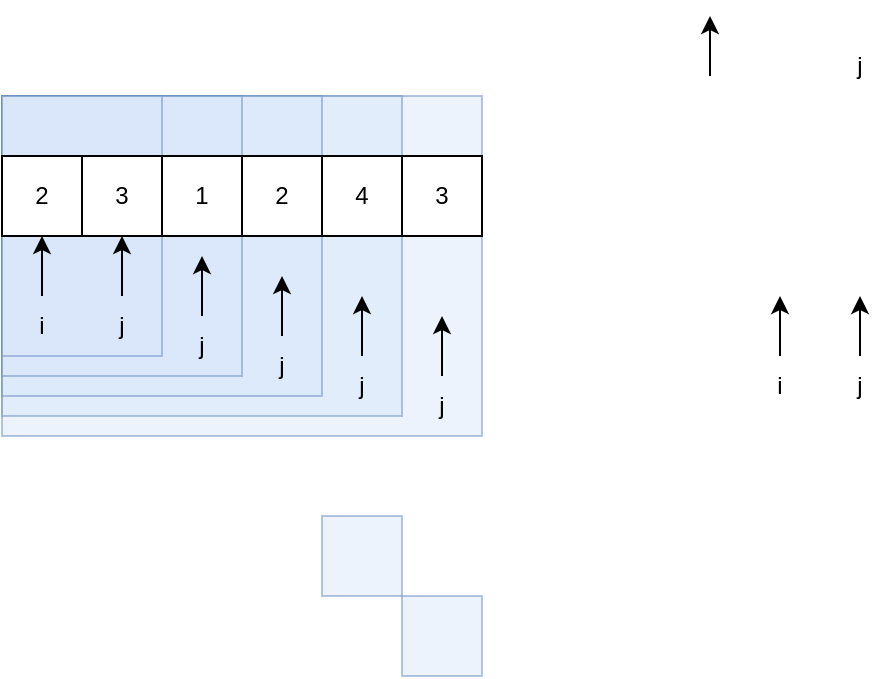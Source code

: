 <mxfile version="24.3.1" type="github">
  <diagram name="第 1 页" id="bsgujQVWhJ1CBmvAX9UT">
    <mxGraphModel dx="691" dy="273" grid="1" gridSize="10" guides="1" tooltips="1" connect="1" arrows="1" fold="1" page="1" pageScale="1" pageWidth="827" pageHeight="1169" math="0" shadow="0">
      <root>
        <mxCell id="0" />
        <mxCell id="1" parent="0" />
        <mxCell id="AX1ELchu_M3omdYsO0jj-23" value="" style="rounded=0;whiteSpace=wrap;html=1;opacity=50;fillColor=#dae8fc;strokeColor=#6c8ebf;" vertex="1" parent="1">
          <mxGeometry x="40" y="170" width="240" height="170" as="geometry" />
        </mxCell>
        <mxCell id="AX1ELchu_M3omdYsO0jj-21" value="" style="rounded=0;whiteSpace=wrap;html=1;opacity=50;fillColor=#dae8fc;strokeColor=#6c8ebf;" vertex="1" parent="1">
          <mxGeometry x="40" y="170" width="200" height="160" as="geometry" />
        </mxCell>
        <mxCell id="AX1ELchu_M3omdYsO0jj-19" value="" style="rounded=0;whiteSpace=wrap;html=1;opacity=50;fillColor=#dae8fc;strokeColor=#6c8ebf;" vertex="1" parent="1">
          <mxGeometry x="40" y="170" width="160" height="150" as="geometry" />
        </mxCell>
        <mxCell id="AX1ELchu_M3omdYsO0jj-18" value="" style="rounded=0;whiteSpace=wrap;html=1;opacity=50;fillColor=#dae8fc;strokeColor=#6c8ebf;" vertex="1" parent="1">
          <mxGeometry x="40" y="170" width="120" height="140" as="geometry" />
        </mxCell>
        <mxCell id="AX1ELchu_M3omdYsO0jj-13" value="" style="rounded=0;whiteSpace=wrap;html=1;opacity=50;fillColor=#dae8fc;strokeColor=#6c8ebf;" vertex="1" parent="1">
          <mxGeometry x="40" y="170" width="80" height="130" as="geometry" />
        </mxCell>
        <mxCell id="AX1ELchu_M3omdYsO0jj-1" value="2" style="rounded=0;whiteSpace=wrap;html=1;" vertex="1" parent="1">
          <mxGeometry x="40" y="200" width="40" height="40" as="geometry" />
        </mxCell>
        <mxCell id="AX1ELchu_M3omdYsO0jj-2" value="3" style="rounded=0;whiteSpace=wrap;html=1;" vertex="1" parent="1">
          <mxGeometry x="80" y="200" width="40" height="40" as="geometry" />
        </mxCell>
        <mxCell id="AX1ELchu_M3omdYsO0jj-3" value="1" style="rounded=0;whiteSpace=wrap;html=1;" vertex="1" parent="1">
          <mxGeometry x="120" y="200" width="40" height="40" as="geometry" />
        </mxCell>
        <mxCell id="AX1ELchu_M3omdYsO0jj-4" value="2" style="rounded=0;whiteSpace=wrap;html=1;" vertex="1" parent="1">
          <mxGeometry x="160" y="200" width="40" height="40" as="geometry" />
        </mxCell>
        <mxCell id="AX1ELchu_M3omdYsO0jj-5" value="4" style="rounded=0;whiteSpace=wrap;html=1;" vertex="1" parent="1">
          <mxGeometry x="200" y="200" width="40" height="40" as="geometry" />
        </mxCell>
        <mxCell id="AX1ELchu_M3omdYsO0jj-6" value="3" style="rounded=0;whiteSpace=wrap;html=1;" vertex="1" parent="1">
          <mxGeometry x="240" y="200" width="40" height="40" as="geometry" />
        </mxCell>
        <mxCell id="AX1ELchu_M3omdYsO0jj-9" value="" style="endArrow=classic;html=1;rounded=0;entryX=0.5;entryY=1;entryDx=0;entryDy=0;" edge="1" parent="1" target="AX1ELchu_M3omdYsO0jj-1">
          <mxGeometry width="50" height="50" relative="1" as="geometry">
            <mxPoint x="60" y="270" as="sourcePoint" />
            <mxPoint x="240" y="330" as="targetPoint" />
          </mxGeometry>
        </mxCell>
        <mxCell id="AX1ELchu_M3omdYsO0jj-10" value="i" style="text;html=1;align=center;verticalAlign=middle;whiteSpace=wrap;rounded=0;" vertex="1" parent="1">
          <mxGeometry x="45" y="270" width="30" height="30" as="geometry" />
        </mxCell>
        <mxCell id="AX1ELchu_M3omdYsO0jj-11" value="" style="endArrow=classic;html=1;rounded=0;entryX=0.5;entryY=1;entryDx=0;entryDy=0;" edge="1" parent="1">
          <mxGeometry width="50" height="50" relative="1" as="geometry">
            <mxPoint x="394" y="160" as="sourcePoint" />
            <mxPoint x="394" y="130" as="targetPoint" />
          </mxGeometry>
        </mxCell>
        <mxCell id="AX1ELchu_M3omdYsO0jj-12" value="j" style="text;html=1;align=center;verticalAlign=middle;whiteSpace=wrap;rounded=0;" vertex="1" parent="1">
          <mxGeometry x="454" y="140" width="30" height="30" as="geometry" />
        </mxCell>
        <mxCell id="AX1ELchu_M3omdYsO0jj-14" value="" style="endArrow=classic;html=1;rounded=0;entryX=0.5;entryY=1;entryDx=0;entryDy=0;" edge="1" parent="1">
          <mxGeometry width="50" height="50" relative="1" as="geometry">
            <mxPoint x="429" y="300" as="sourcePoint" />
            <mxPoint x="429" y="270" as="targetPoint" />
          </mxGeometry>
        </mxCell>
        <mxCell id="AX1ELchu_M3omdYsO0jj-15" value="i" style="text;html=1;align=center;verticalAlign=middle;whiteSpace=wrap;rounded=0;" vertex="1" parent="1">
          <mxGeometry x="414" y="300" width="30" height="30" as="geometry" />
        </mxCell>
        <mxCell id="AX1ELchu_M3omdYsO0jj-16" value="" style="endArrow=classic;html=1;rounded=0;entryX=0.5;entryY=1;entryDx=0;entryDy=0;" edge="1" parent="1">
          <mxGeometry width="50" height="50" relative="1" as="geometry">
            <mxPoint x="469" y="300" as="sourcePoint" />
            <mxPoint x="469" y="270" as="targetPoint" />
          </mxGeometry>
        </mxCell>
        <mxCell id="AX1ELchu_M3omdYsO0jj-17" value="j" style="text;html=1;align=center;verticalAlign=middle;whiteSpace=wrap;rounded=0;" vertex="1" parent="1">
          <mxGeometry x="454" y="300" width="30" height="30" as="geometry" />
        </mxCell>
        <mxCell id="AX1ELchu_M3omdYsO0jj-20" value="" style="rounded=0;whiteSpace=wrap;html=1;opacity=50;fillColor=#dae8fc;strokeColor=#6c8ebf;" vertex="1" parent="1">
          <mxGeometry x="200" y="380" width="40" height="40" as="geometry" />
        </mxCell>
        <mxCell id="AX1ELchu_M3omdYsO0jj-22" value="" style="rounded=0;whiteSpace=wrap;html=1;opacity=50;fillColor=#dae8fc;strokeColor=#6c8ebf;" vertex="1" parent="1">
          <mxGeometry x="240" y="420" width="40" height="40" as="geometry" />
        </mxCell>
        <mxCell id="AX1ELchu_M3omdYsO0jj-43" value="" style="endArrow=classic;html=1;rounded=0;entryX=0.5;entryY=1;entryDx=0;entryDy=0;" edge="1" parent="1">
          <mxGeometry width="50" height="50" relative="1" as="geometry">
            <mxPoint x="100" y="270" as="sourcePoint" />
            <mxPoint x="100" y="240" as="targetPoint" />
          </mxGeometry>
        </mxCell>
        <mxCell id="AX1ELchu_M3omdYsO0jj-44" value="j" style="text;html=1;align=center;verticalAlign=middle;whiteSpace=wrap;rounded=0;" vertex="1" parent="1">
          <mxGeometry x="85" y="270" width="30" height="30" as="geometry" />
        </mxCell>
        <mxCell id="AX1ELchu_M3omdYsO0jj-45" value="" style="endArrow=classic;html=1;rounded=0;entryX=0.5;entryY=1;entryDx=0;entryDy=0;" edge="1" parent="1">
          <mxGeometry width="50" height="50" relative="1" as="geometry">
            <mxPoint x="140" y="280" as="sourcePoint" />
            <mxPoint x="140" y="250" as="targetPoint" />
          </mxGeometry>
        </mxCell>
        <mxCell id="AX1ELchu_M3omdYsO0jj-46" value="j" style="text;html=1;align=center;verticalAlign=middle;whiteSpace=wrap;rounded=0;" vertex="1" parent="1">
          <mxGeometry x="125" y="280" width="30" height="30" as="geometry" />
        </mxCell>
        <mxCell id="AX1ELchu_M3omdYsO0jj-47" value="" style="endArrow=classic;html=1;rounded=0;entryX=0.5;entryY=1;entryDx=0;entryDy=0;" edge="1" parent="1">
          <mxGeometry width="50" height="50" relative="1" as="geometry">
            <mxPoint x="180" y="290" as="sourcePoint" />
            <mxPoint x="180" y="260" as="targetPoint" />
          </mxGeometry>
        </mxCell>
        <mxCell id="AX1ELchu_M3omdYsO0jj-48" value="j" style="text;html=1;align=center;verticalAlign=middle;whiteSpace=wrap;rounded=0;" vertex="1" parent="1">
          <mxGeometry x="165" y="290" width="30" height="30" as="geometry" />
        </mxCell>
        <mxCell id="AX1ELchu_M3omdYsO0jj-49" value="" style="endArrow=classic;html=1;rounded=0;entryX=0.5;entryY=1;entryDx=0;entryDy=0;" edge="1" parent="1">
          <mxGeometry width="50" height="50" relative="1" as="geometry">
            <mxPoint x="220" y="300" as="sourcePoint" />
            <mxPoint x="220" y="270" as="targetPoint" />
          </mxGeometry>
        </mxCell>
        <mxCell id="AX1ELchu_M3omdYsO0jj-50" value="j" style="text;html=1;align=center;verticalAlign=middle;whiteSpace=wrap;rounded=0;" vertex="1" parent="1">
          <mxGeometry x="205" y="300" width="30" height="30" as="geometry" />
        </mxCell>
        <mxCell id="AX1ELchu_M3omdYsO0jj-51" value="" style="endArrow=classic;html=1;rounded=0;entryX=0.5;entryY=1;entryDx=0;entryDy=0;" edge="1" parent="1">
          <mxGeometry width="50" height="50" relative="1" as="geometry">
            <mxPoint x="260" y="310" as="sourcePoint" />
            <mxPoint x="260" y="280" as="targetPoint" />
          </mxGeometry>
        </mxCell>
        <mxCell id="AX1ELchu_M3omdYsO0jj-52" value="j" style="text;html=1;align=center;verticalAlign=middle;whiteSpace=wrap;rounded=0;" vertex="1" parent="1">
          <mxGeometry x="245" y="310" width="30" height="30" as="geometry" />
        </mxCell>
      </root>
    </mxGraphModel>
  </diagram>
</mxfile>
